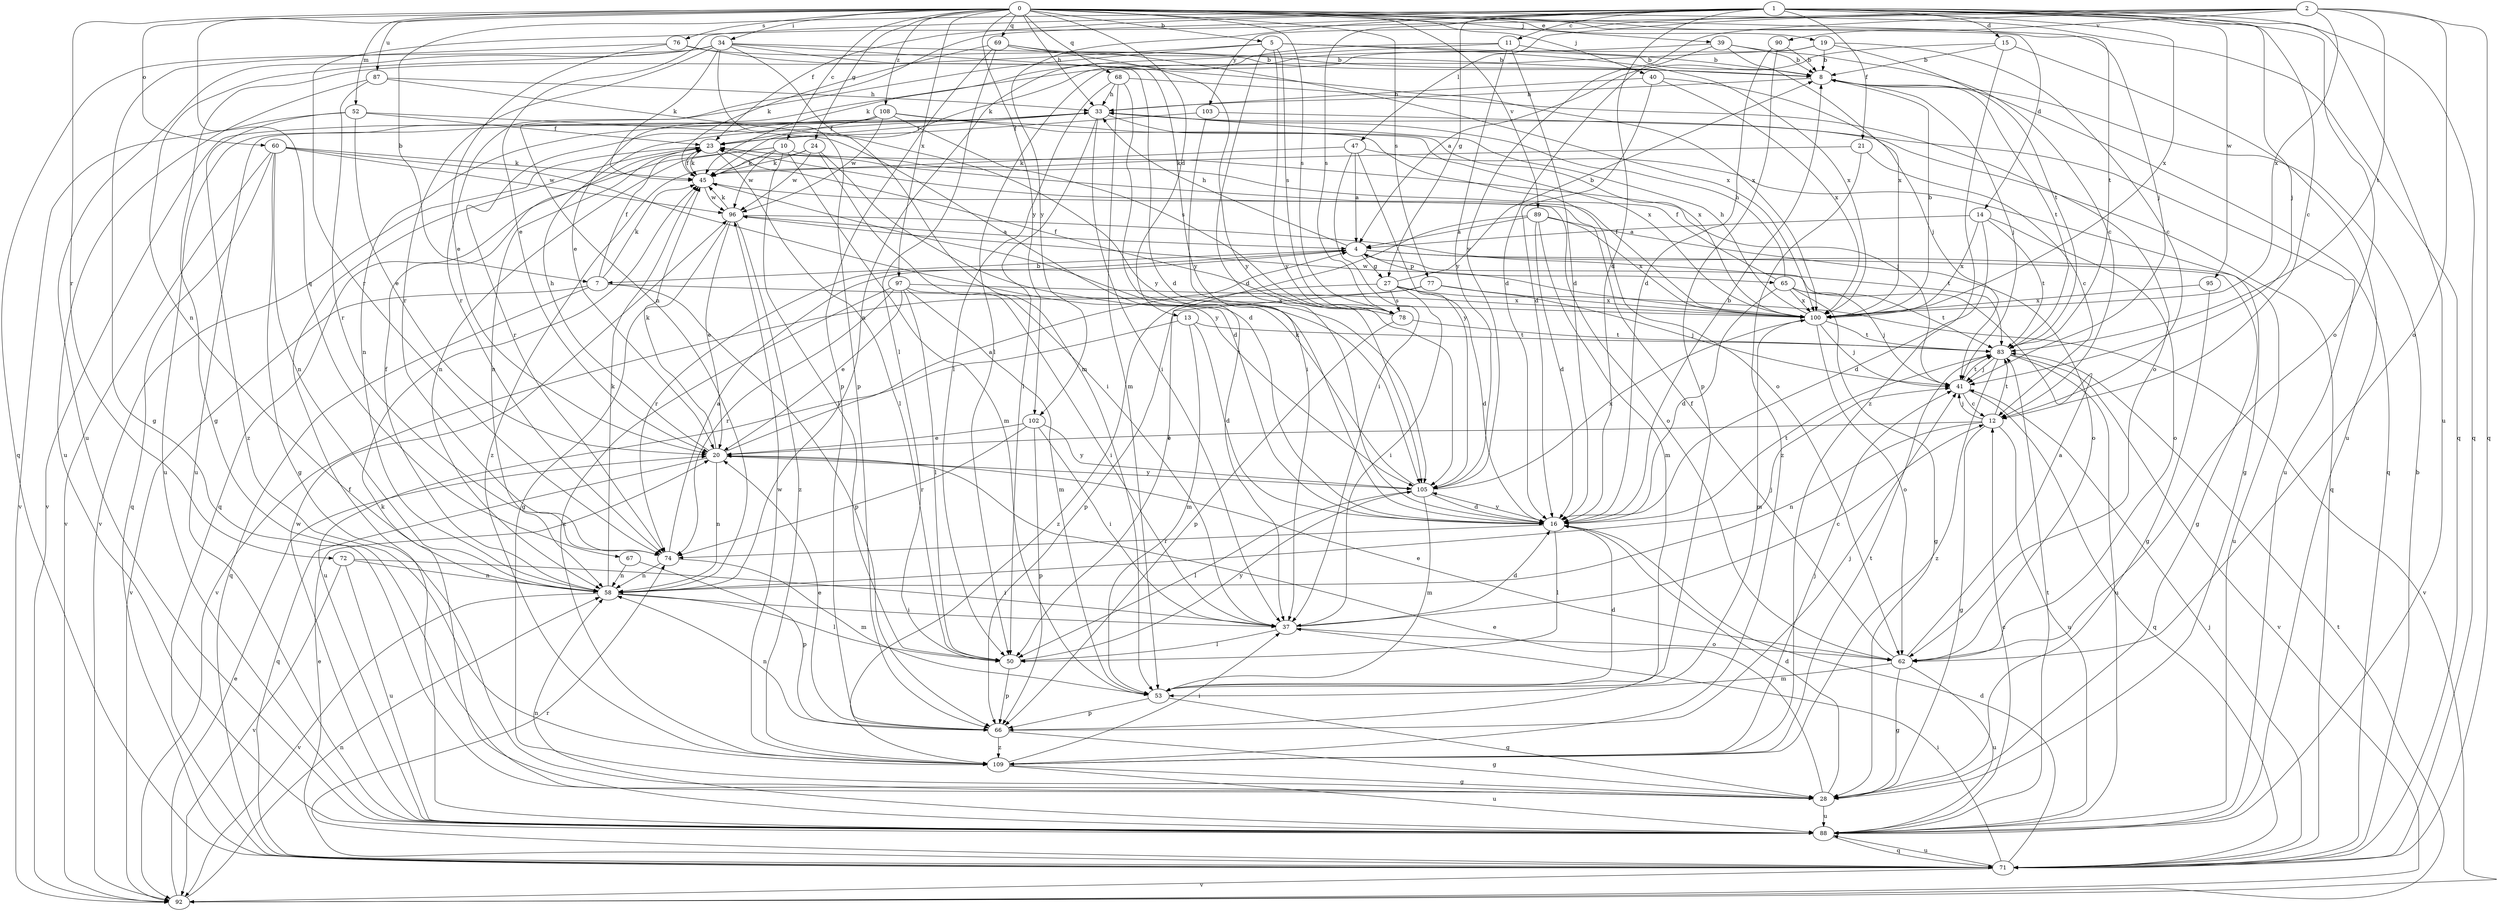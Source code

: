 strict digraph  {
0;
1;
2;
4;
5;
7;
8;
10;
11;
12;
13;
14;
15;
16;
19;
20;
21;
23;
24;
27;
28;
33;
34;
37;
39;
40;
41;
45;
47;
50;
52;
53;
58;
60;
62;
65;
66;
67;
68;
69;
71;
72;
74;
76;
77;
78;
83;
87;
88;
89;
90;
92;
95;
96;
97;
100;
102;
103;
105;
108;
109;
0 -> 5  [label=b];
0 -> 10  [label=c];
0 -> 13  [label=d];
0 -> 14  [label=d];
0 -> 19  [label=e];
0 -> 24  [label=g];
0 -> 33  [label=h];
0 -> 34  [label=i];
0 -> 39  [label=j];
0 -> 40  [label=j];
0 -> 41  [label=j];
0 -> 52  [label=m];
0 -> 60  [label=o];
0 -> 67  [label=q];
0 -> 68  [label=q];
0 -> 69  [label=q];
0 -> 71  [label=q];
0 -> 72  [label=r];
0 -> 76  [label=s];
0 -> 77  [label=s];
0 -> 78  [label=s];
0 -> 83  [label=t];
0 -> 87  [label=u];
0 -> 89  [label=v];
0 -> 97  [label=x];
0 -> 102  [label=y];
0 -> 108  [label=z];
1 -> 7  [label=b];
1 -> 11  [label=c];
1 -> 12  [label=c];
1 -> 15  [label=d];
1 -> 16  [label=d];
1 -> 20  [label=e];
1 -> 21  [label=f];
1 -> 23  [label=f];
1 -> 27  [label=g];
1 -> 41  [label=j];
1 -> 58  [label=n];
1 -> 62  [label=o];
1 -> 71  [label=q];
1 -> 78  [label=s];
1 -> 88  [label=u];
1 -> 95  [label=w];
1 -> 100  [label=x];
1 -> 102  [label=y];
2 -> 47  [label=l];
2 -> 62  [label=o];
2 -> 71  [label=q];
2 -> 74  [label=r];
2 -> 83  [label=t];
2 -> 90  [label=v];
2 -> 100  [label=x];
2 -> 103  [label=y];
2 -> 105  [label=y];
4 -> 7  [label=b];
4 -> 27  [label=g];
4 -> 28  [label=g];
4 -> 33  [label=h];
4 -> 65  [label=p];
4 -> 74  [label=r];
4 -> 88  [label=u];
5 -> 8  [label=b];
5 -> 16  [label=d];
5 -> 28  [label=g];
5 -> 74  [label=r];
5 -> 78  [label=s];
5 -> 100  [label=x];
5 -> 105  [label=y];
7 -> 23  [label=f];
7 -> 45  [label=k];
7 -> 66  [label=p];
7 -> 71  [label=q];
7 -> 92  [label=v];
7 -> 100  [label=x];
8 -> 33  [label=h];
8 -> 41  [label=j];
8 -> 71  [label=q];
8 -> 83  [label=t];
10 -> 41  [label=j];
10 -> 45  [label=k];
10 -> 50  [label=l];
10 -> 53  [label=m];
10 -> 58  [label=n];
10 -> 71  [label=q];
10 -> 96  [label=w];
11 -> 8  [label=b];
11 -> 16  [label=d];
11 -> 45  [label=k];
11 -> 58  [label=n];
11 -> 105  [label=y];
12 -> 20  [label=e];
12 -> 28  [label=g];
12 -> 41  [label=j];
12 -> 58  [label=n];
12 -> 83  [label=t];
12 -> 88  [label=u];
13 -> 16  [label=d];
13 -> 53  [label=m];
13 -> 83  [label=t];
13 -> 88  [label=u];
14 -> 4  [label=a];
14 -> 16  [label=d];
14 -> 62  [label=o];
14 -> 83  [label=t];
14 -> 100  [label=x];
15 -> 4  [label=a];
15 -> 8  [label=b];
15 -> 88  [label=u];
15 -> 109  [label=z];
16 -> 8  [label=b];
16 -> 50  [label=l];
16 -> 74  [label=r];
16 -> 83  [label=t];
16 -> 105  [label=y];
19 -> 8  [label=b];
19 -> 12  [label=c];
19 -> 20  [label=e];
19 -> 50  [label=l];
19 -> 83  [label=t];
20 -> 4  [label=a];
20 -> 33  [label=h];
20 -> 45  [label=k];
20 -> 58  [label=n];
20 -> 71  [label=q];
20 -> 105  [label=y];
21 -> 12  [label=c];
21 -> 45  [label=k];
21 -> 109  [label=z];
23 -> 45  [label=k];
23 -> 50  [label=l];
23 -> 58  [label=n];
23 -> 92  [label=v];
24 -> 16  [label=d];
24 -> 37  [label=i];
24 -> 45  [label=k];
24 -> 96  [label=w];
24 -> 109  [label=z];
27 -> 8  [label=b];
27 -> 16  [label=d];
27 -> 37  [label=i];
27 -> 78  [label=s];
27 -> 92  [label=v];
27 -> 109  [label=z];
28 -> 16  [label=d];
28 -> 20  [label=e];
28 -> 88  [label=u];
33 -> 23  [label=f];
33 -> 37  [label=i];
33 -> 50  [label=l];
33 -> 58  [label=n];
33 -> 71  [label=q];
33 -> 74  [label=r];
33 -> 88  [label=u];
33 -> 100  [label=x];
34 -> 8  [label=b];
34 -> 45  [label=k];
34 -> 53  [label=m];
34 -> 58  [label=n];
34 -> 66  [label=p];
34 -> 71  [label=q];
34 -> 74  [label=r];
34 -> 88  [label=u];
34 -> 100  [label=x];
34 -> 105  [label=y];
37 -> 12  [label=c];
37 -> 16  [label=d];
37 -> 50  [label=l];
37 -> 62  [label=o];
39 -> 8  [label=b];
39 -> 12  [label=c];
39 -> 16  [label=d];
39 -> 45  [label=k];
39 -> 100  [label=x];
40 -> 16  [label=d];
40 -> 33  [label=h];
40 -> 41  [label=j];
40 -> 100  [label=x];
41 -> 12  [label=c];
41 -> 71  [label=q];
41 -> 83  [label=t];
45 -> 23  [label=f];
45 -> 62  [label=o];
45 -> 96  [label=w];
47 -> 4  [label=a];
47 -> 28  [label=g];
47 -> 37  [label=i];
47 -> 45  [label=k];
47 -> 105  [label=y];
50 -> 66  [label=p];
50 -> 105  [label=y];
52 -> 16  [label=d];
52 -> 20  [label=e];
52 -> 23  [label=f];
52 -> 92  [label=v];
52 -> 109  [label=z];
53 -> 16  [label=d];
53 -> 28  [label=g];
53 -> 66  [label=p];
58 -> 23  [label=f];
58 -> 37  [label=i];
58 -> 41  [label=j];
58 -> 45  [label=k];
58 -> 50  [label=l];
58 -> 92  [label=v];
60 -> 28  [label=g];
60 -> 45  [label=k];
60 -> 58  [label=n];
60 -> 71  [label=q];
60 -> 92  [label=v];
60 -> 96  [label=w];
60 -> 105  [label=y];
62 -> 4  [label=a];
62 -> 20  [label=e];
62 -> 23  [label=f];
62 -> 28  [label=g];
62 -> 53  [label=m];
62 -> 88  [label=u];
65 -> 16  [label=d];
65 -> 23  [label=f];
65 -> 28  [label=g];
65 -> 33  [label=h];
65 -> 41  [label=j];
65 -> 83  [label=t];
65 -> 100  [label=x];
66 -> 20  [label=e];
66 -> 28  [label=g];
66 -> 41  [label=j];
66 -> 58  [label=n];
66 -> 109  [label=z];
67 -> 58  [label=n];
67 -> 66  [label=p];
68 -> 33  [label=h];
68 -> 37  [label=i];
68 -> 50  [label=l];
68 -> 53  [label=m];
68 -> 62  [label=o];
69 -> 8  [label=b];
69 -> 45  [label=k];
69 -> 50  [label=l];
69 -> 66  [label=p];
69 -> 100  [label=x];
69 -> 105  [label=y];
71 -> 8  [label=b];
71 -> 16  [label=d];
71 -> 20  [label=e];
71 -> 37  [label=i];
71 -> 41  [label=j];
71 -> 74  [label=r];
71 -> 88  [label=u];
71 -> 92  [label=v];
72 -> 37  [label=i];
72 -> 58  [label=n];
72 -> 88  [label=u];
72 -> 92  [label=v];
74 -> 4  [label=a];
74 -> 53  [label=m];
74 -> 58  [label=n];
76 -> 8  [label=b];
76 -> 16  [label=d];
76 -> 20  [label=e];
76 -> 28  [label=g];
77 -> 41  [label=j];
77 -> 66  [label=p];
77 -> 92  [label=v];
77 -> 100  [label=x];
78 -> 23  [label=f];
78 -> 66  [label=p];
78 -> 83  [label=t];
83 -> 41  [label=j];
83 -> 88  [label=u];
83 -> 92  [label=v];
83 -> 109  [label=z];
87 -> 33  [label=h];
87 -> 74  [label=r];
87 -> 88  [label=u];
87 -> 105  [label=y];
88 -> 12  [label=c];
88 -> 23  [label=f];
88 -> 45  [label=k];
88 -> 58  [label=n];
88 -> 71  [label=q];
88 -> 83  [label=t];
88 -> 96  [label=w];
89 -> 4  [label=a];
89 -> 16  [label=d];
89 -> 50  [label=l];
89 -> 53  [label=m];
89 -> 62  [label=o];
89 -> 100  [label=x];
90 -> 8  [label=b];
90 -> 16  [label=d];
90 -> 66  [label=p];
92 -> 20  [label=e];
92 -> 58  [label=n];
92 -> 83  [label=t];
95 -> 28  [label=g];
95 -> 100  [label=x];
96 -> 4  [label=a];
96 -> 20  [label=e];
96 -> 28  [label=g];
96 -> 45  [label=k];
96 -> 83  [label=t];
96 -> 109  [label=z];
97 -> 20  [label=e];
97 -> 37  [label=i];
97 -> 50  [label=l];
97 -> 53  [label=m];
97 -> 74  [label=r];
97 -> 100  [label=x];
97 -> 109  [label=z];
100 -> 8  [label=b];
100 -> 23  [label=f];
100 -> 33  [label=h];
100 -> 41  [label=j];
100 -> 53  [label=m];
100 -> 62  [label=o];
100 -> 83  [label=t];
100 -> 96  [label=w];
102 -> 20  [label=e];
102 -> 37  [label=i];
102 -> 66  [label=p];
102 -> 74  [label=r];
102 -> 105  [label=y];
103 -> 23  [label=f];
103 -> 37  [label=i];
103 -> 88  [label=u];
105 -> 16  [label=d];
105 -> 45  [label=k];
105 -> 50  [label=l];
105 -> 53  [label=m];
105 -> 100  [label=x];
108 -> 23  [label=f];
108 -> 62  [label=o];
108 -> 78  [label=s];
108 -> 88  [label=u];
108 -> 92  [label=v];
108 -> 96  [label=w];
108 -> 100  [label=x];
109 -> 28  [label=g];
109 -> 37  [label=i];
109 -> 41  [label=j];
109 -> 83  [label=t];
109 -> 88  [label=u];
109 -> 96  [label=w];
}

